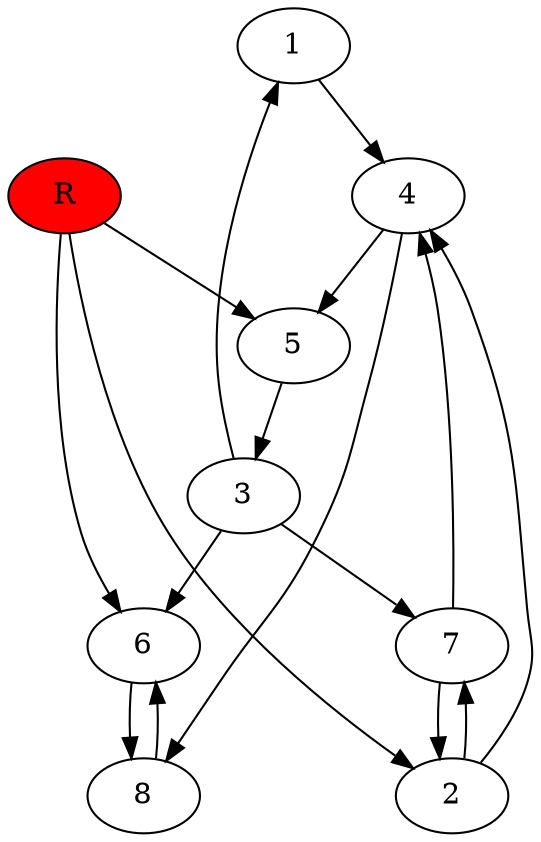 digraph prb10012 {
	1
	2
	3
	4
	5
	6
	7
	8
	R [fillcolor="#ff0000" style=filled]
	1 -> 4
	2 -> 4
	2 -> 7
	3 -> 1
	3 -> 6
	3 -> 7
	4 -> 5
	4 -> 8
	5 -> 3
	6 -> 8
	7 -> 2
	7 -> 4
	8 -> 6
	R -> 2
	R -> 5
	R -> 6
}
